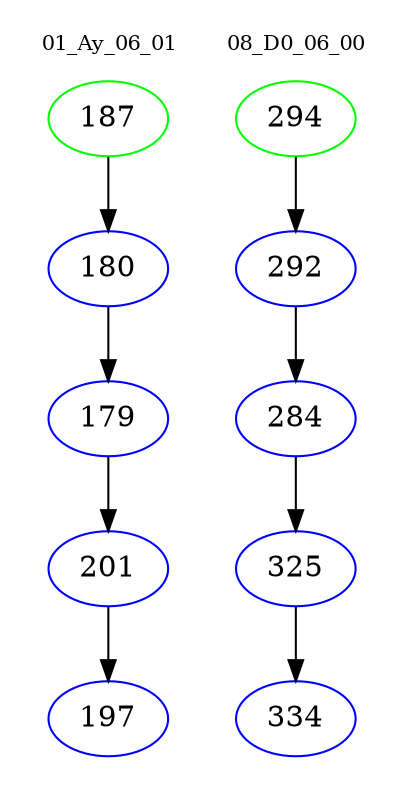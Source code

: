 digraph{
subgraph cluster_0 {
color = white
label = "01_Ay_06_01";
fontsize=10;
T0_187 [label="187", color="green"]
T0_187 -> T0_180 [color="black"]
T0_180 [label="180", color="blue"]
T0_180 -> T0_179 [color="black"]
T0_179 [label="179", color="blue"]
T0_179 -> T0_201 [color="black"]
T0_201 [label="201", color="blue"]
T0_201 -> T0_197 [color="black"]
T0_197 [label="197", color="blue"]
}
subgraph cluster_1 {
color = white
label = "08_D0_06_00";
fontsize=10;
T1_294 [label="294", color="green"]
T1_294 -> T1_292 [color="black"]
T1_292 [label="292", color="blue"]
T1_292 -> T1_284 [color="black"]
T1_284 [label="284", color="blue"]
T1_284 -> T1_325 [color="black"]
T1_325 [label="325", color="blue"]
T1_325 -> T1_334 [color="black"]
T1_334 [label="334", color="blue"]
}
}

